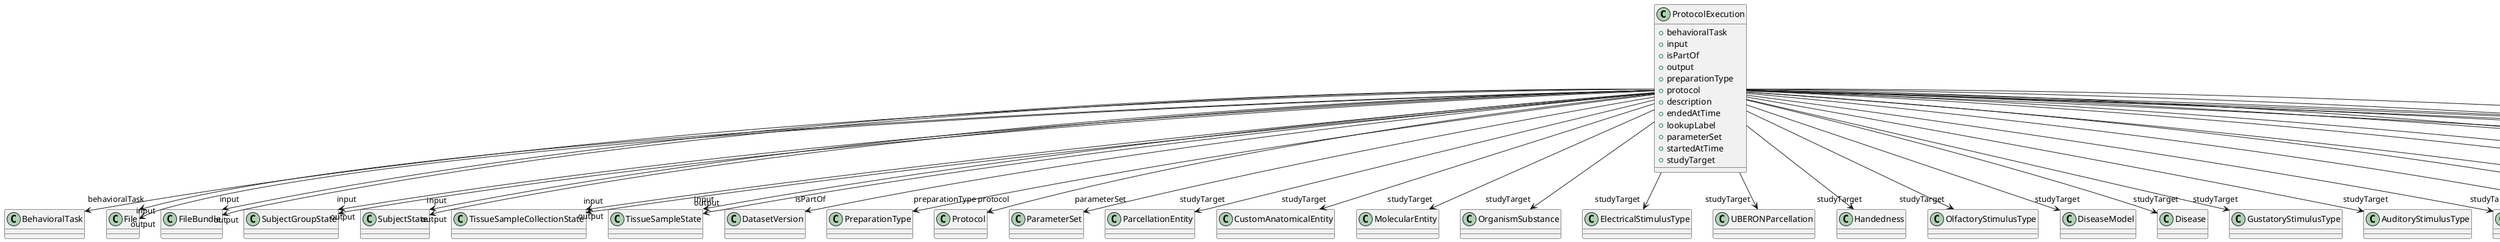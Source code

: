 @startuml
class ProtocolExecution {
+behavioralTask
+input
+isPartOf
+output
+preparationType
+protocol
+description
+endedAtTime
+lookupLabel
+parameterSet
+startedAtTime
+studyTarget

}
ProtocolExecution -d-> "behavioralTask" BehavioralTask
ProtocolExecution -d-> "input" File
ProtocolExecution -d-> "input" FileBundle
ProtocolExecution -d-> "input" SubjectGroupState
ProtocolExecution -d-> "input" SubjectState
ProtocolExecution -d-> "input" TissueSampleCollectionState
ProtocolExecution -d-> "input" TissueSampleState
ProtocolExecution -d-> "isPartOf" DatasetVersion
ProtocolExecution -d-> "output" File
ProtocolExecution -d-> "output" FileBundle
ProtocolExecution -d-> "output" SubjectGroupState
ProtocolExecution -d-> "output" SubjectState
ProtocolExecution -d-> "output" TissueSampleCollectionState
ProtocolExecution -d-> "output" TissueSampleState
ProtocolExecution -d-> "preparationType" PreparationType
ProtocolExecution -d-> "protocol" Protocol
ProtocolExecution -d-> "parameterSet" ParameterSet
ProtocolExecution -d-> "studyTarget" ParcellationEntity
ProtocolExecution -d-> "studyTarget" CustomAnatomicalEntity
ProtocolExecution -d-> "studyTarget" MolecularEntity
ProtocolExecution -d-> "studyTarget" OrganismSubstance
ProtocolExecution -d-> "studyTarget" ElectricalStimulusType
ProtocolExecution -d-> "studyTarget" UBERONParcellation
ProtocolExecution -d-> "studyTarget" Handedness
ProtocolExecution -d-> "studyTarget" OlfactoryStimulusType
ProtocolExecution -d-> "studyTarget" DiseaseModel
ProtocolExecution -d-> "studyTarget" Disease
ProtocolExecution -d-> "studyTarget" GustatoryStimulusType
ProtocolExecution -d-> "studyTarget" AuditoryStimulusType
ProtocolExecution -d-> "studyTarget" OpticalStimulusType
ProtocolExecution -d-> "studyTarget" CellCultureType
ProtocolExecution -d-> "studyTarget" BreedingType
ProtocolExecution -d-> "studyTarget" TactileStimulusType
ProtocolExecution -d-> "studyTarget" BiologicalOrder
ProtocolExecution -d-> "studyTarget" OrganismSystem
ProtocolExecution -d-> "studyTarget" BiologicalSex
ProtocolExecution -d-> "studyTarget" VisualStimulusType
ProtocolExecution -d-> "studyTarget" CellType
ProtocolExecution -d-> "studyTarget" Organ
ProtocolExecution -d-> "studyTarget" TissueSampleType
ProtocolExecution -d-> "studyTarget" Species
ProtocolExecution -d-> "studyTarget" GeneticStrainType
ProtocolExecution -d-> "studyTarget" TermSuggestion
ProtocolExecution -d-> "studyTarget" SubcellularEntity

@enduml